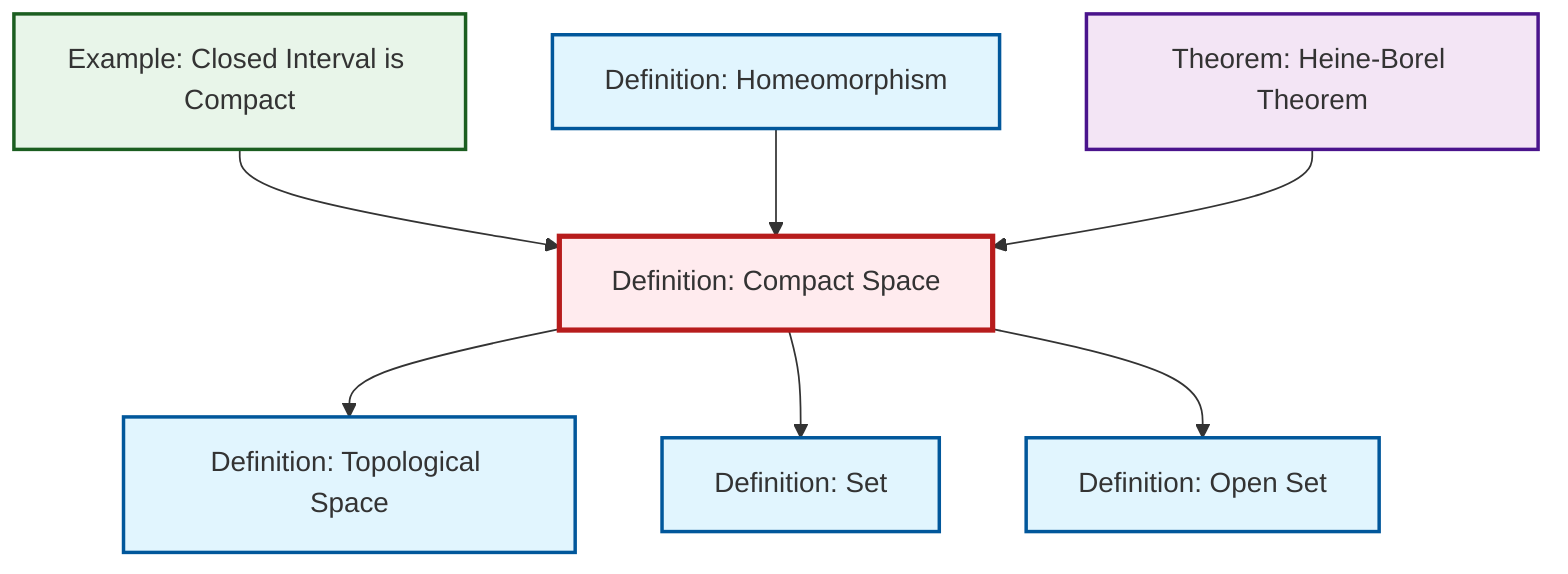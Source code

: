 graph TD
    classDef definition fill:#e1f5fe,stroke:#01579b,stroke-width:2px
    classDef theorem fill:#f3e5f5,stroke:#4a148c,stroke-width:2px
    classDef axiom fill:#fff3e0,stroke:#e65100,stroke-width:2px
    classDef example fill:#e8f5e9,stroke:#1b5e20,stroke-width:2px
    classDef current fill:#ffebee,stroke:#b71c1c,stroke-width:3px
    ex-closed-interval-compact["Example: Closed Interval is Compact"]:::example
    def-compact["Definition: Compact Space"]:::definition
    def-open-set["Definition: Open Set"]:::definition
    def-set["Definition: Set"]:::definition
    def-topological-space["Definition: Topological Space"]:::definition
    def-homeomorphism["Definition: Homeomorphism"]:::definition
    thm-heine-borel["Theorem: Heine-Borel Theorem"]:::theorem
    def-compact --> def-topological-space
    def-compact --> def-set
    def-compact --> def-open-set
    ex-closed-interval-compact --> def-compact
    def-homeomorphism --> def-compact
    thm-heine-borel --> def-compact
    class def-compact current